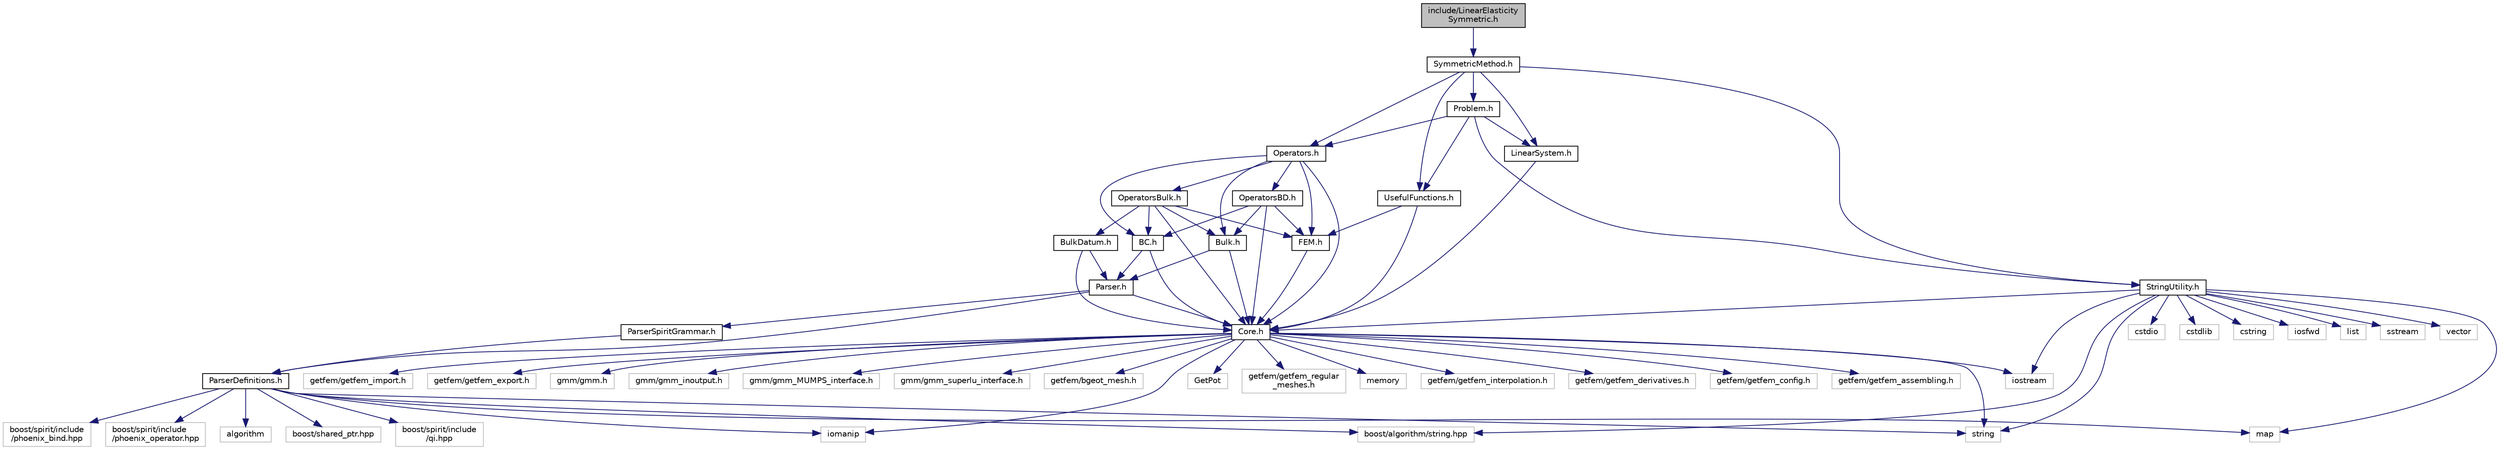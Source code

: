 digraph "include/LinearElasticitySymmetric.h"
{
 // LATEX_PDF_SIZE
  edge [fontname="Helvetica",fontsize="10",labelfontname="Helvetica",labelfontsize="10"];
  node [fontname="Helvetica",fontsize="10",shape=record];
  Node1 [label="include/LinearElasticity\lSymmetric.h",height=0.2,width=0.4,color="black", fillcolor="grey75", style="filled", fontcolor="black",tooltip="This is the class for the management of a linear Elasticity problem with the symmetric formulation."];
  Node1 -> Node2 [color="midnightblue",fontsize="10",style="solid"];
  Node2 [label="SymmetricMethod.h",height=0.2,width=0.4,color="black", fillcolor="white", style="filled",URL="$SymmetricMethod_8h.html",tooltip="An abstract class to group the common features of the symmetric formulation."];
  Node2 -> Node3 [color="midnightblue",fontsize="10",style="solid"];
  Node3 [label="LinearSystem.h",height=0.2,width=0.4,color="black", fillcolor="white", style="filled",URL="$LinearSystem_8h.html",tooltip="This is the class for the management of a linear system."];
  Node3 -> Node4 [color="midnightblue",fontsize="10",style="solid"];
  Node4 [label="Core.h",height=0.2,width=0.4,color="black", fillcolor="white", style="filled",URL="$Core_8h.html",tooltip="This file contains all the necessary \"include\" and definition of Getfem++ types we will be using."];
  Node4 -> Node5 [color="midnightblue",fontsize="10",style="solid"];
  Node5 [label="getfem/getfem_regular\l_meshes.h",height=0.2,width=0.4,color="grey75", fillcolor="white", style="filled",tooltip=" "];
  Node4 -> Node6 [color="midnightblue",fontsize="10",style="solid"];
  Node6 [label="getfem/getfem_interpolation.h",height=0.2,width=0.4,color="grey75", fillcolor="white", style="filled",tooltip=" "];
  Node4 -> Node7 [color="midnightblue",fontsize="10",style="solid"];
  Node7 [label="getfem/getfem_derivatives.h",height=0.2,width=0.4,color="grey75", fillcolor="white", style="filled",tooltip=" "];
  Node4 -> Node8 [color="midnightblue",fontsize="10",style="solid"];
  Node8 [label="getfem/getfem_config.h",height=0.2,width=0.4,color="grey75", fillcolor="white", style="filled",tooltip=" "];
  Node4 -> Node9 [color="midnightblue",fontsize="10",style="solid"];
  Node9 [label="getfem/getfem_assembling.h",height=0.2,width=0.4,color="grey75", fillcolor="white", style="filled",tooltip=" "];
  Node4 -> Node10 [color="midnightblue",fontsize="10",style="solid"];
  Node10 [label="getfem/getfem_import.h",height=0.2,width=0.4,color="grey75", fillcolor="white", style="filled",tooltip=" "];
  Node4 -> Node11 [color="midnightblue",fontsize="10",style="solid"];
  Node11 [label="getfem/getfem_export.h",height=0.2,width=0.4,color="grey75", fillcolor="white", style="filled",tooltip=" "];
  Node4 -> Node12 [color="midnightblue",fontsize="10",style="solid"];
  Node12 [label="gmm/gmm.h",height=0.2,width=0.4,color="grey75", fillcolor="white", style="filled",tooltip=" "];
  Node4 -> Node13 [color="midnightblue",fontsize="10",style="solid"];
  Node13 [label="gmm/gmm_inoutput.h",height=0.2,width=0.4,color="grey75", fillcolor="white", style="filled",tooltip=" "];
  Node4 -> Node14 [color="midnightblue",fontsize="10",style="solid"];
  Node14 [label="gmm/gmm_MUMPS_interface.h",height=0.2,width=0.4,color="grey75", fillcolor="white", style="filled",tooltip=" "];
  Node4 -> Node15 [color="midnightblue",fontsize="10",style="solid"];
  Node15 [label="gmm/gmm_superlu_interface.h",height=0.2,width=0.4,color="grey75", fillcolor="white", style="filled",tooltip=" "];
  Node4 -> Node16 [color="midnightblue",fontsize="10",style="solid"];
  Node16 [label="getfem/bgeot_mesh.h",height=0.2,width=0.4,color="grey75", fillcolor="white", style="filled",tooltip=" "];
  Node4 -> Node17 [color="midnightblue",fontsize="10",style="solid"];
  Node17 [label="GetPot",height=0.2,width=0.4,color="grey75", fillcolor="white", style="filled",tooltip=" "];
  Node4 -> Node18 [color="midnightblue",fontsize="10",style="solid"];
  Node18 [label="string",height=0.2,width=0.4,color="grey75", fillcolor="white", style="filled",tooltip=" "];
  Node4 -> Node19 [color="midnightblue",fontsize="10",style="solid"];
  Node19 [label="memory",height=0.2,width=0.4,color="grey75", fillcolor="white", style="filled",tooltip=" "];
  Node4 -> Node20 [color="midnightblue",fontsize="10",style="solid"];
  Node20 [label="iostream",height=0.2,width=0.4,color="grey75", fillcolor="white", style="filled",tooltip=" "];
  Node4 -> Node21 [color="midnightblue",fontsize="10",style="solid"];
  Node21 [label="iomanip",height=0.2,width=0.4,color="grey75", fillcolor="white", style="filled",tooltip=" "];
  Node2 -> Node22 [color="midnightblue",fontsize="10",style="solid"];
  Node22 [label="Operators.h",height=0.2,width=0.4,color="black", fillcolor="white", style="filled",URL="$Operators_8h_source.html",tooltip=" "];
  Node22 -> Node4 [color="midnightblue",fontsize="10",style="solid"];
  Node22 -> Node23 [color="midnightblue",fontsize="10",style="solid"];
  Node23 [label="FEM.h",height=0.2,width=0.4,color="black", fillcolor="white", style="filled",URL="$FEM_8h.html",tooltip="This class contains all the necessary features for a generic finite element method."];
  Node23 -> Node4 [color="midnightblue",fontsize="10",style="solid"];
  Node22 -> Node24 [color="midnightblue",fontsize="10",style="solid"];
  Node24 [label="Bulk.h",height=0.2,width=0.4,color="black", fillcolor="white", style="filled",URL="$Bulk_8h.html",tooltip="This class is for the management of a 2-dimensional domain."];
  Node24 -> Node4 [color="midnightblue",fontsize="10",style="solid"];
  Node24 -> Node25 [color="midnightblue",fontsize="10",style="solid"];
  Node25 [label="Parser.h",height=0.2,width=0.4,color="black", fillcolor="white", style="filled",URL="$Parser_8h.html",tooltip="File containing the Parser interface."];
  Node25 -> Node4 [color="midnightblue",fontsize="10",style="solid"];
  Node25 -> Node26 [color="midnightblue",fontsize="10",style="solid"];
  Node26 [label="ParserDefinitions.h",height=0.2,width=0.4,color="black", fillcolor="white", style="filled",URL="$ParserDefinitions_8h.html",tooltip="File containing the Parser definitions."];
  Node26 -> Node27 [color="midnightblue",fontsize="10",style="solid"];
  Node27 [label="map",height=0.2,width=0.4,color="grey75", fillcolor="white", style="filled",tooltip=" "];
  Node26 -> Node21 [color="midnightblue",fontsize="10",style="solid"];
  Node26 -> Node18 [color="midnightblue",fontsize="10",style="solid"];
  Node26 -> Node28 [color="midnightblue",fontsize="10",style="solid"];
  Node28 [label="algorithm",height=0.2,width=0.4,color="grey75", fillcolor="white", style="filled",tooltip=" "];
  Node26 -> Node29 [color="midnightblue",fontsize="10",style="solid"];
  Node29 [label="boost/algorithm/string.hpp",height=0.2,width=0.4,color="grey75", fillcolor="white", style="filled",tooltip=" "];
  Node26 -> Node30 [color="midnightblue",fontsize="10",style="solid"];
  Node30 [label="boost/shared_ptr.hpp",height=0.2,width=0.4,color="grey75", fillcolor="white", style="filled",tooltip=" "];
  Node26 -> Node31 [color="midnightblue",fontsize="10",style="solid"];
  Node31 [label="boost/spirit/include\l/qi.hpp",height=0.2,width=0.4,color="grey75", fillcolor="white", style="filled",tooltip=" "];
  Node26 -> Node32 [color="midnightblue",fontsize="10",style="solid"];
  Node32 [label="boost/spirit/include\l/phoenix_bind.hpp",height=0.2,width=0.4,color="grey75", fillcolor="white", style="filled",tooltip=" "];
  Node26 -> Node33 [color="midnightblue",fontsize="10",style="solid"];
  Node33 [label="boost/spirit/include\l/phoenix_operator.hpp",height=0.2,width=0.4,color="grey75", fillcolor="white", style="filled",tooltip=" "];
  Node25 -> Node34 [color="midnightblue",fontsize="10",style="solid"];
  Node34 [label="ParserSpiritGrammar.h",height=0.2,width=0.4,color="black", fillcolor="white", style="filled",URL="$ParserSpiritGrammar_8h.html",tooltip="File containing the Parser grammar."];
  Node34 -> Node26 [color="midnightblue",fontsize="10",style="solid"];
  Node22 -> Node35 [color="midnightblue",fontsize="10",style="solid"];
  Node35 [label="BC.h",height=0.2,width=0.4,color="black", fillcolor="white", style="filled",URL="$BC_8h.html",tooltip="This is a class for the management of the boundary conditions."];
  Node35 -> Node4 [color="midnightblue",fontsize="10",style="solid"];
  Node35 -> Node25 [color="midnightblue",fontsize="10",style="solid"];
  Node22 -> Node36 [color="midnightblue",fontsize="10",style="solid"];
  Node36 [label="OperatorsBulk.h",height=0.2,width=0.4,color="black", fillcolor="white", style="filled",URL="$OperatorsBulk_8h.html",tooltip="This file assembles different methods related to the bulk that can be employed in several contexts."];
  Node36 -> Node4 [color="midnightblue",fontsize="10",style="solid"];
  Node36 -> Node23 [color="midnightblue",fontsize="10",style="solid"];
  Node36 -> Node24 [color="midnightblue",fontsize="10",style="solid"];
  Node36 -> Node35 [color="midnightblue",fontsize="10",style="solid"];
  Node36 -> Node37 [color="midnightblue",fontsize="10",style="solid"];
  Node37 [label="BulkDatum.h",height=0.2,width=0.4,color="black", fillcolor="white", style="filled",URL="$BulkDatum_8h.html",tooltip="This is a class for any kind of data related to the problem."];
  Node37 -> Node4 [color="midnightblue",fontsize="10",style="solid"];
  Node37 -> Node25 [color="midnightblue",fontsize="10",style="solid"];
  Node22 -> Node38 [color="midnightblue",fontsize="10",style="solid"];
  Node38 [label="OperatorsBD.h",height=0.2,width=0.4,color="black", fillcolor="white", style="filled",URL="$OperatorsBD_8h.html",tooltip="This file includes the method for the evaluation of natural boundary conditions."];
  Node38 -> Node4 [color="midnightblue",fontsize="10",style="solid"];
  Node38 -> Node23 [color="midnightblue",fontsize="10",style="solid"];
  Node38 -> Node24 [color="midnightblue",fontsize="10",style="solid"];
  Node38 -> Node35 [color="midnightblue",fontsize="10",style="solid"];
  Node2 -> Node39 [color="midnightblue",fontsize="10",style="solid"];
  Node39 [label="UsefulFunctions.h",height=0.2,width=0.4,color="black", fillcolor="white", style="filled",URL="$UsefulFunctions_8h_source.html",tooltip=" "];
  Node39 -> Node4 [color="midnightblue",fontsize="10",style="solid"];
  Node39 -> Node23 [color="midnightblue",fontsize="10",style="solid"];
  Node2 -> Node40 [color="midnightblue",fontsize="10",style="solid"];
  Node40 [label="StringUtility.h",height=0.2,width=0.4,color="black", fillcolor="white", style="filled",URL="$StringUtility_8h.html",tooltip="std::string utilities"];
  Node40 -> Node41 [color="midnightblue",fontsize="10",style="solid"];
  Node41 [label="cstdio",height=0.2,width=0.4,color="grey75", fillcolor="white", style="filled",tooltip=" "];
  Node40 -> Node42 [color="midnightblue",fontsize="10",style="solid"];
  Node42 [label="cstdlib",height=0.2,width=0.4,color="grey75", fillcolor="white", style="filled",tooltip=" "];
  Node40 -> Node43 [color="midnightblue",fontsize="10",style="solid"];
  Node43 [label="cstring",height=0.2,width=0.4,color="grey75", fillcolor="white", style="filled",tooltip=" "];
  Node40 -> Node44 [color="midnightblue",fontsize="10",style="solid"];
  Node44 [label="iosfwd",height=0.2,width=0.4,color="grey75", fillcolor="white", style="filled",tooltip=" "];
  Node40 -> Node20 [color="midnightblue",fontsize="10",style="solid"];
  Node40 -> Node45 [color="midnightblue",fontsize="10",style="solid"];
  Node45 [label="list",height=0.2,width=0.4,color="grey75", fillcolor="white", style="filled",tooltip=" "];
  Node40 -> Node27 [color="midnightblue",fontsize="10",style="solid"];
  Node40 -> Node46 [color="midnightblue",fontsize="10",style="solid"];
  Node46 [label="sstream",height=0.2,width=0.4,color="grey75", fillcolor="white", style="filled",tooltip=" "];
  Node40 -> Node18 [color="midnightblue",fontsize="10",style="solid"];
  Node40 -> Node47 [color="midnightblue",fontsize="10",style="solid"];
  Node47 [label="vector",height=0.2,width=0.4,color="grey75", fillcolor="white", style="filled",tooltip=" "];
  Node40 -> Node29 [color="midnightblue",fontsize="10",style="solid"];
  Node40 -> Node4 [color="midnightblue",fontsize="10",style="solid"];
  Node2 -> Node48 [color="midnightblue",fontsize="10",style="solid"];
  Node48 [label="Problem.h",height=0.2,width=0.4,color="black", fillcolor="white", style="filled",URL="$Problem_8h.html",tooltip="This is the base abstract class. It contains all the methods andattributes that both the “symmetric” ..."];
  Node48 -> Node3 [color="midnightblue",fontsize="10",style="solid"];
  Node48 -> Node22 [color="midnightblue",fontsize="10",style="solid"];
  Node48 -> Node39 [color="midnightblue",fontsize="10",style="solid"];
  Node48 -> Node40 [color="midnightblue",fontsize="10",style="solid"];
}
